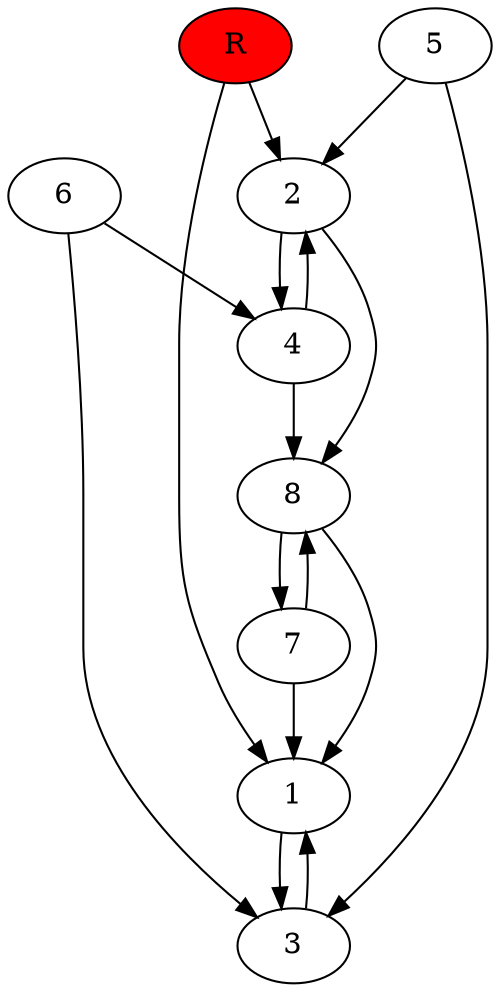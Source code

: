 digraph prb36468 {
	1
	2
	3
	4
	5
	6
	7
	8
	R [fillcolor="#ff0000" style=filled]
	1 -> 3
	2 -> 4
	2 -> 8
	3 -> 1
	4 -> 2
	4 -> 8
	5 -> 2
	5 -> 3
	6 -> 3
	6 -> 4
	7 -> 1
	7 -> 8
	8 -> 1
	8 -> 7
	R -> 1
	R -> 2
}
